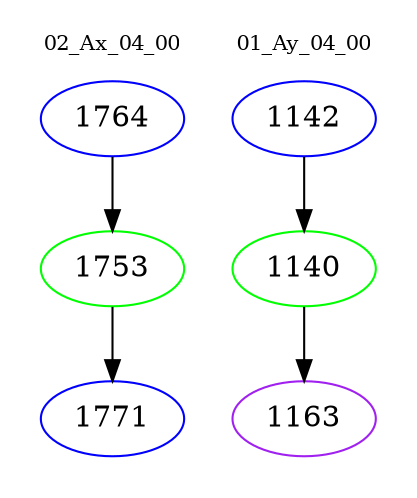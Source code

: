 digraph{
subgraph cluster_0 {
color = white
label = "02_Ax_04_00";
fontsize=10;
T0_1764 [label="1764", color="blue"]
T0_1764 -> T0_1753 [color="black"]
T0_1753 [label="1753", color="green"]
T0_1753 -> T0_1771 [color="black"]
T0_1771 [label="1771", color="blue"]
}
subgraph cluster_1 {
color = white
label = "01_Ay_04_00";
fontsize=10;
T1_1142 [label="1142", color="blue"]
T1_1142 -> T1_1140 [color="black"]
T1_1140 [label="1140", color="green"]
T1_1140 -> T1_1163 [color="black"]
T1_1163 [label="1163", color="purple"]
}
}
